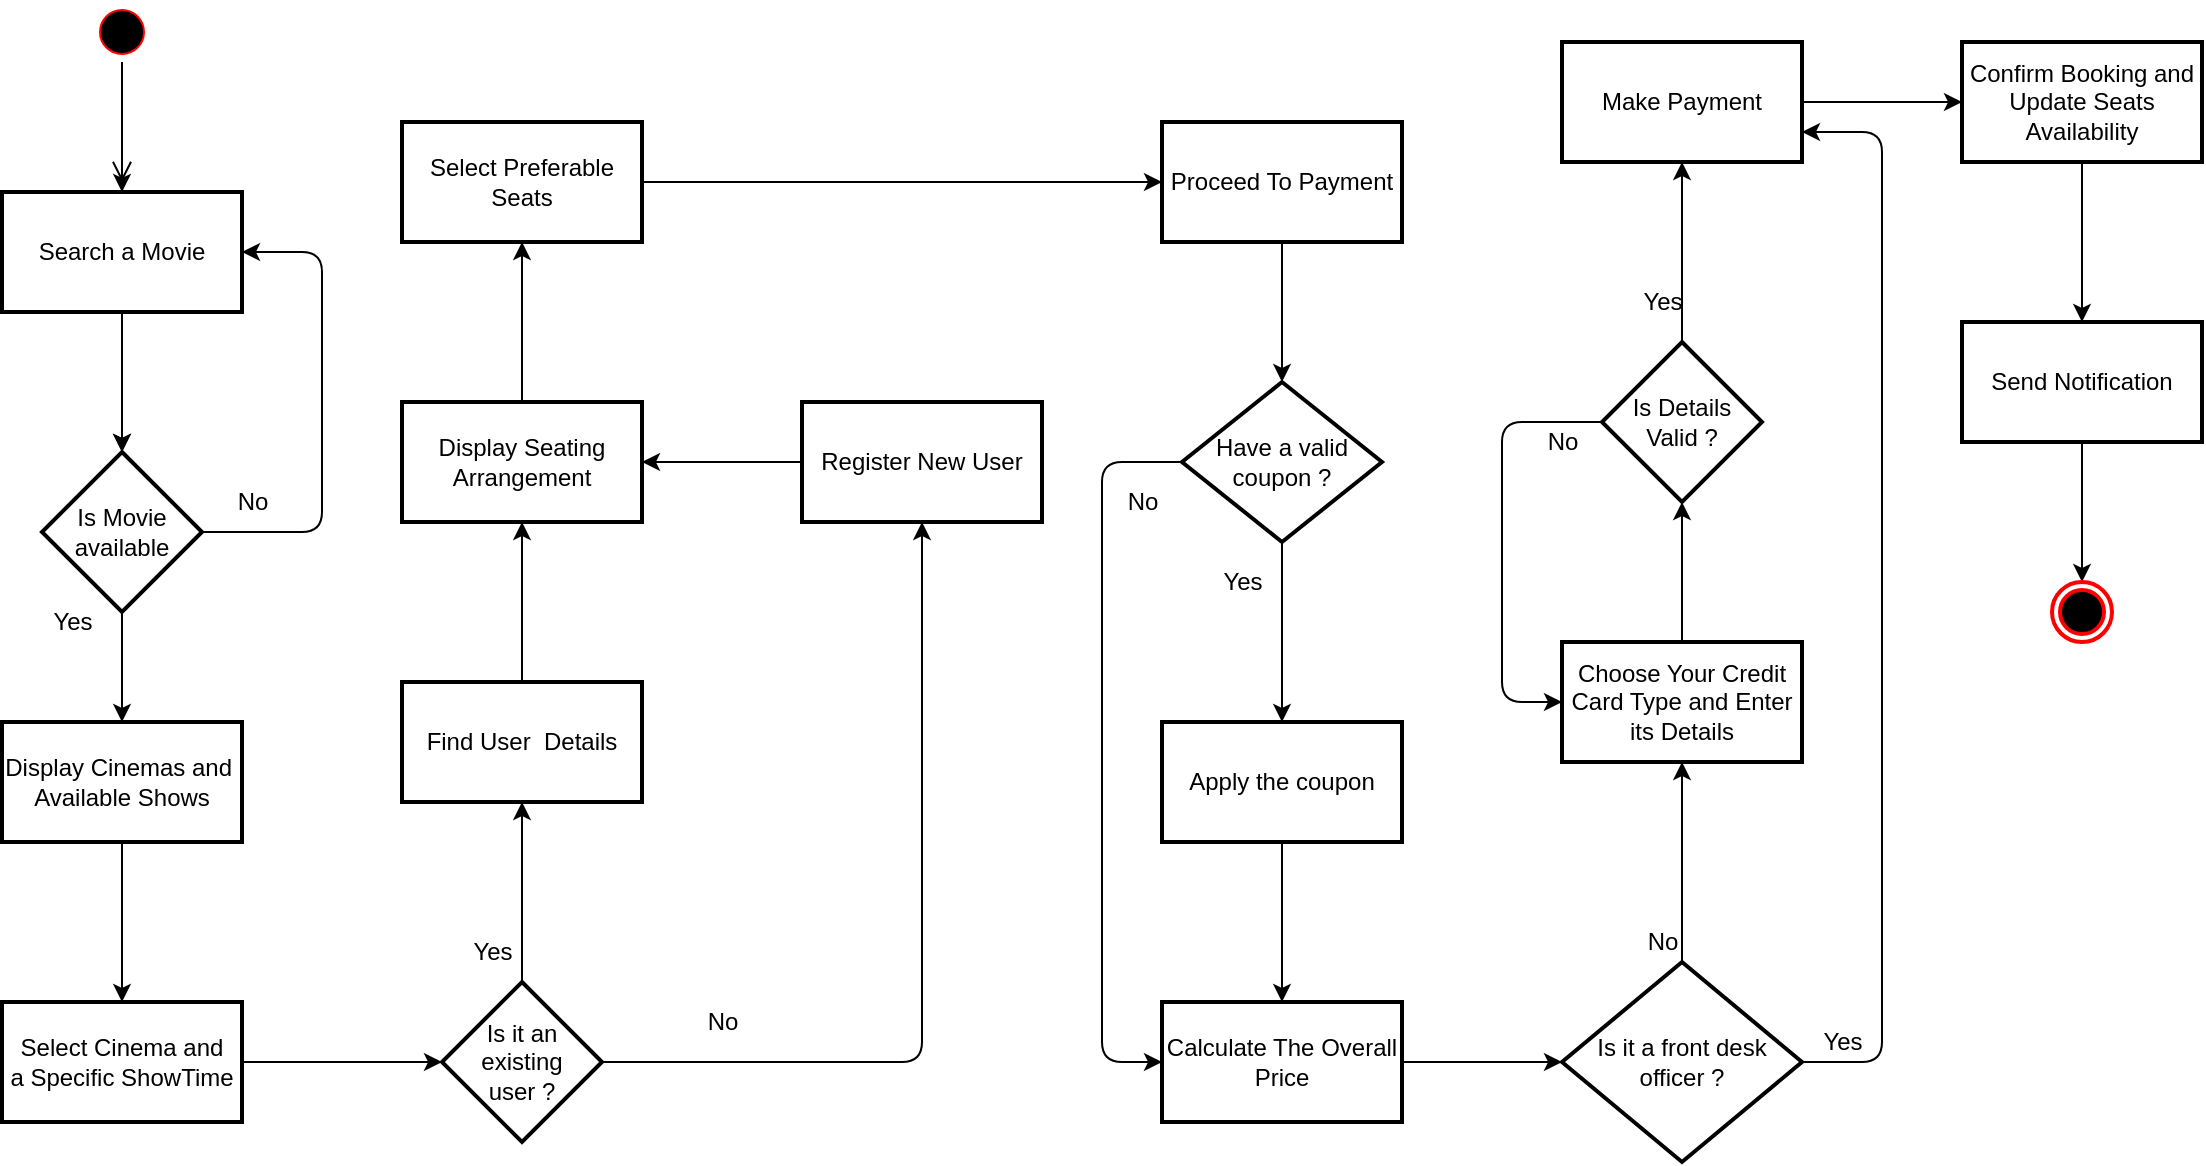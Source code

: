 <mxfile>
    <diagram id="-WBwG6A7755BwRSW-QRk" name="Page-1">
        <mxGraphModel dx="2554" dy="571" grid="1" gridSize="10" guides="1" tooltips="1" connect="1" arrows="1" fold="1" page="1" pageScale="1" pageWidth="1100" pageHeight="850" background="#FFFFFF" math="0" shadow="0">
            <root>
                <mxCell id="0"/>
                <mxCell id="1" parent="0"/>
                <mxCell id="7" value="" style="edgeStyle=none;html=1;" edge="1" parent="1" target="6">
                    <mxGeometry relative="1" as="geometry">
                        <mxPoint x="40" y="50" as="sourcePoint"/>
                    </mxGeometry>
                </mxCell>
                <mxCell id="3" value="" style="ellipse;html=1;shape=startState;fillColor=#000000;strokeColor=#ff0000;" vertex="1" parent="1">
                    <mxGeometry x="25" y="20" width="30" height="30" as="geometry"/>
                </mxCell>
                <mxCell id="4" value="" style="edgeStyle=orthogonalEdgeStyle;html=1;verticalAlign=bottom;endArrow=open;endSize=8;strokeColor=#000000;" edge="1" parent="1">
                    <mxGeometry relative="1" as="geometry">
                        <mxPoint x="40" y="110" as="targetPoint"/>
                        <mxPoint x="40" y="50" as="sourcePoint"/>
                    </mxGeometry>
                </mxCell>
                <mxCell id="9" value="" style="edgeStyle=none;html=1;fontColor=#000000;" edge="1" parent="1" source="6" target="8">
                    <mxGeometry relative="1" as="geometry"/>
                </mxCell>
                <mxCell id="10" style="edgeStyle=none;html=1;entryX=0.5;entryY=0;entryDx=0;entryDy=0;fontColor=#000000;strokeColor=#000000;" edge="1" parent="1" source="6" target="8">
                    <mxGeometry relative="1" as="geometry"/>
                </mxCell>
                <mxCell id="6" value="&lt;font color=&quot;#000000&quot;&gt;Search a Movie&lt;/font&gt;" style="whiteSpace=wrap;html=1;fillColor=#FFFFFF;strokeColor=#000000;strokeWidth=2;" vertex="1" parent="1">
                    <mxGeometry x="-20" y="115" width="120" height="60" as="geometry"/>
                </mxCell>
                <mxCell id="12" style="edgeStyle=none;html=1;exitX=1;exitY=0.5;exitDx=0;exitDy=0;strokeColor=#000000;fontColor=#000000;entryX=1;entryY=0.5;entryDx=0;entryDy=0;" edge="1" parent="1" source="8" target="6">
                    <mxGeometry relative="1" as="geometry">
                        <mxPoint x="165" y="130" as="targetPoint"/>
                        <Array as="points">
                            <mxPoint x="140" y="285"/>
                            <mxPoint x="140" y="145"/>
                        </Array>
                    </mxGeometry>
                </mxCell>
                <mxCell id="15" style="edgeStyle=none;html=1;exitX=0.5;exitY=1;exitDx=0;exitDy=0;strokeColor=#000000;fontColor=#000000;" edge="1" parent="1" source="8" target="14">
                    <mxGeometry relative="1" as="geometry"/>
                </mxCell>
                <mxCell id="8" value="&lt;font color=&quot;#000000&quot;&gt;Is Movie&lt;br&gt;available&lt;/font&gt;" style="rhombus;whiteSpace=wrap;html=1;fillColor=#FFFFFF;strokeColor=#000000;strokeWidth=2;" vertex="1" parent="1">
                    <mxGeometry y="245" width="80" height="80" as="geometry"/>
                </mxCell>
                <mxCell id="13" value="No" style="text;html=1;align=center;verticalAlign=middle;resizable=0;points=[];autosize=1;strokeColor=none;fillColor=none;fontColor=#000000;" vertex="1" parent="1">
                    <mxGeometry x="85" y="255" width="40" height="30" as="geometry"/>
                </mxCell>
                <mxCell id="18" value="" style="edgeStyle=none;html=1;strokeColor=#000000;fontColor=#000000;" edge="1" parent="1" source="14" target="17">
                    <mxGeometry relative="1" as="geometry"/>
                </mxCell>
                <mxCell id="14" value="Display Cinemas and&amp;nbsp;&lt;br&gt;Available Shows" style="whiteSpace=wrap;html=1;fillColor=#FFFFFF;strokeColor=#000000;strokeWidth=2;fontColor=#000000;" vertex="1" parent="1">
                    <mxGeometry x="-20" y="380" width="120" height="60" as="geometry"/>
                </mxCell>
                <mxCell id="16" value="Yes" style="text;html=1;align=center;verticalAlign=middle;resizable=0;points=[];autosize=1;strokeColor=none;fillColor=none;fontColor=#000000;" vertex="1" parent="1">
                    <mxGeometry x="-5" y="315" width="40" height="30" as="geometry"/>
                </mxCell>
                <mxCell id="20" value="" style="edgeStyle=none;html=1;strokeColor=#000000;fontColor=#000000;" edge="1" parent="1" source="17" target="19">
                    <mxGeometry relative="1" as="geometry"/>
                </mxCell>
                <mxCell id="17" value="Select Cinema and&lt;br&gt;a Specific ShowTime" style="whiteSpace=wrap;html=1;fillColor=#FFFFFF;strokeColor=#000000;fontColor=#000000;strokeWidth=2;" vertex="1" parent="1">
                    <mxGeometry x="-20" y="520" width="120" height="60" as="geometry"/>
                </mxCell>
                <mxCell id="22" value="" style="edgeStyle=none;html=1;strokeColor=#000000;fontColor=#000000;" edge="1" parent="1" source="19" target="21">
                    <mxGeometry relative="1" as="geometry"/>
                </mxCell>
                <mxCell id="28" style="edgeStyle=none;html=1;exitX=1;exitY=0.5;exitDx=0;exitDy=0;strokeColor=#000000;fontColor=#000000;entryX=0.5;entryY=1;entryDx=0;entryDy=0;" edge="1" parent="1" source="19" target="29">
                    <mxGeometry relative="1" as="geometry">
                        <mxPoint x="400" y="320" as="targetPoint"/>
                        <Array as="points">
                            <mxPoint x="440" y="550"/>
                        </Array>
                    </mxGeometry>
                </mxCell>
                <mxCell id="19" value="Is it an existing &lt;br&gt;user ?" style="rhombus;whiteSpace=wrap;html=1;fillColor=#FFFFFF;strokeColor=#000000;fontColor=#000000;strokeWidth=2;" vertex="1" parent="1">
                    <mxGeometry x="200" y="510" width="80" height="80" as="geometry"/>
                </mxCell>
                <mxCell id="25" value="" style="edgeStyle=none;html=1;strokeColor=#000000;fontColor=#000000;" edge="1" parent="1" source="21" target="24">
                    <mxGeometry relative="1" as="geometry"/>
                </mxCell>
                <mxCell id="21" value="Find User&amp;nbsp; Details" style="whiteSpace=wrap;html=1;fillColor=#FFFFFF;strokeColor=#000000;fontColor=#000000;strokeWidth=2;" vertex="1" parent="1">
                    <mxGeometry x="180" y="360" width="120" height="60" as="geometry"/>
                </mxCell>
                <mxCell id="23" value="Yes" style="text;html=1;align=center;verticalAlign=middle;resizable=0;points=[];autosize=1;strokeColor=none;fillColor=none;fontColor=#000000;" vertex="1" parent="1">
                    <mxGeometry x="205" y="480" width="40" height="30" as="geometry"/>
                </mxCell>
                <mxCell id="33" value="" style="edgeStyle=none;html=1;strokeColor=#000000;fontColor=#000000;" edge="1" parent="1" source="24" target="32">
                    <mxGeometry relative="1" as="geometry"/>
                </mxCell>
                <mxCell id="24" value="Display Seating Arrangement" style="whiteSpace=wrap;html=1;fillColor=#FFFFFF;strokeColor=#000000;fontColor=#000000;strokeWidth=2;" vertex="1" parent="1">
                    <mxGeometry x="180" y="220" width="120" height="60" as="geometry"/>
                </mxCell>
                <mxCell id="30" style="edgeStyle=none;html=1;exitX=0;exitY=0.5;exitDx=0;exitDy=0;entryX=1;entryY=0.5;entryDx=0;entryDy=0;strokeColor=#000000;fontColor=#000000;" edge="1" parent="1" source="29" target="24">
                    <mxGeometry relative="1" as="geometry"/>
                </mxCell>
                <mxCell id="29" value="Register New User" style="whiteSpace=wrap;html=1;fillColor=#FFFFFF;strokeColor=#000000;fontColor=#000000;strokeWidth=2;" vertex="1" parent="1">
                    <mxGeometry x="380" y="220" width="120" height="60" as="geometry"/>
                </mxCell>
                <mxCell id="31" value="No" style="text;html=1;align=center;verticalAlign=middle;resizable=0;points=[];autosize=1;strokeColor=none;fillColor=none;fontColor=#000000;" vertex="1" parent="1">
                    <mxGeometry x="320" y="515" width="40" height="30" as="geometry"/>
                </mxCell>
                <mxCell id="35" value="" style="edgeStyle=none;html=1;strokeColor=#000000;fontColor=#000000;" edge="1" parent="1" source="32" target="34">
                    <mxGeometry relative="1" as="geometry"/>
                </mxCell>
                <mxCell id="32" value="Select Preferable Seats" style="whiteSpace=wrap;html=1;fillColor=#FFFFFF;strokeColor=#000000;fontColor=#000000;strokeWidth=2;" vertex="1" parent="1">
                    <mxGeometry x="180" y="80" width="120" height="60" as="geometry"/>
                </mxCell>
                <mxCell id="37" value="" style="edgeStyle=none;html=1;strokeColor=#000000;fontColor=#000000;" edge="1" parent="1" source="34" target="36">
                    <mxGeometry relative="1" as="geometry"/>
                </mxCell>
                <mxCell id="34" value="Proceed To Payment" style="whiteSpace=wrap;html=1;fillColor=#FFFFFF;strokeColor=#000000;fontColor=#000000;strokeWidth=2;" vertex="1" parent="1">
                    <mxGeometry x="560" y="80" width="120" height="60" as="geometry"/>
                </mxCell>
                <mxCell id="39" value="" style="edgeStyle=none;html=1;strokeColor=#000000;fontColor=#000000;" edge="1" parent="1" source="36" target="38">
                    <mxGeometry relative="1" as="geometry"/>
                </mxCell>
                <mxCell id="45" style="edgeStyle=none;html=1;exitX=0;exitY=0.5;exitDx=0;exitDy=0;strokeColor=#000000;fontColor=#000000;entryX=0;entryY=0.5;entryDx=0;entryDy=0;" edge="1" parent="1" source="36" target="41">
                    <mxGeometry relative="1" as="geometry">
                        <mxPoint x="510" y="560.8" as="targetPoint"/>
                        <Array as="points">
                            <mxPoint x="530" y="250"/>
                            <mxPoint x="530" y="550"/>
                        </Array>
                    </mxGeometry>
                </mxCell>
                <mxCell id="36" value="Have a valid coupon ?" style="rhombus;whiteSpace=wrap;html=1;fillColor=#FFFFFF;strokeColor=#000000;fontColor=#000000;strokeWidth=2;" vertex="1" parent="1">
                    <mxGeometry x="570" y="210" width="100" height="80" as="geometry"/>
                </mxCell>
                <mxCell id="42" value="" style="edgeStyle=none;html=1;strokeColor=#000000;fontColor=#000000;" edge="1" parent="1" source="38" target="41">
                    <mxGeometry relative="1" as="geometry"/>
                </mxCell>
                <mxCell id="38" value="Apply the coupon" style="whiteSpace=wrap;html=1;fillColor=#FFFFFF;strokeColor=#000000;fontColor=#000000;strokeWidth=2;" vertex="1" parent="1">
                    <mxGeometry x="560" y="380" width="120" height="60" as="geometry"/>
                </mxCell>
                <mxCell id="40" value="Yes" style="text;html=1;align=center;verticalAlign=middle;resizable=0;points=[];autosize=1;strokeColor=none;fillColor=none;fontColor=#000000;" vertex="1" parent="1">
                    <mxGeometry x="580" y="295" width="40" height="30" as="geometry"/>
                </mxCell>
                <mxCell id="48" value="" style="edgeStyle=none;html=1;strokeColor=#000000;fontColor=#000000;" edge="1" parent="1" source="41" target="47">
                    <mxGeometry relative="1" as="geometry"/>
                </mxCell>
                <mxCell id="41" value="Calculate The Overall Price" style="whiteSpace=wrap;html=1;fillColor=#FFFFFF;strokeColor=#000000;fontColor=#000000;strokeWidth=2;" vertex="1" parent="1">
                    <mxGeometry x="560" y="520" width="120" height="60" as="geometry"/>
                </mxCell>
                <mxCell id="46" value="No" style="text;html=1;align=center;verticalAlign=middle;resizable=0;points=[];autosize=1;strokeColor=none;fillColor=none;fontColor=#000000;" vertex="1" parent="1">
                    <mxGeometry x="530" y="255" width="40" height="30" as="geometry"/>
                </mxCell>
                <mxCell id="50" value="" style="edgeStyle=none;html=1;strokeColor=#000000;fontColor=#000000;" edge="1" parent="1" source="47" target="49">
                    <mxGeometry relative="1" as="geometry"/>
                </mxCell>
                <mxCell id="47" value="Is it a front desk officer ?" style="rhombus;whiteSpace=wrap;html=1;fillColor=#FFFFFF;strokeColor=#000000;fontColor=#000000;strokeWidth=2;" vertex="1" parent="1">
                    <mxGeometry x="760" y="500" width="120" height="100" as="geometry"/>
                </mxCell>
                <mxCell id="53" value="" style="edgeStyle=none;html=1;strokeColor=#000000;fontColor=#000000;" edge="1" parent="1" source="49" target="52">
                    <mxGeometry relative="1" as="geometry"/>
                </mxCell>
                <mxCell id="59" style="edgeStyle=none;html=1;strokeColor=#000000;fontColor=#000000;entryX=1;entryY=0.75;entryDx=0;entryDy=0;exitX=1;exitY=0.5;exitDx=0;exitDy=0;" edge="1" parent="1" source="47" target="56">
                    <mxGeometry relative="1" as="geometry">
                        <mxPoint x="940" y="80" as="targetPoint"/>
                        <mxPoint x="920" y="550" as="sourcePoint"/>
                        <Array as="points">
                            <mxPoint x="920" y="550"/>
                            <mxPoint x="920" y="85"/>
                        </Array>
                    </mxGeometry>
                </mxCell>
                <mxCell id="49" value="Choose Your Credit Card Type and Enter its Details" style="whiteSpace=wrap;html=1;fillColor=#FFFFFF;strokeColor=#000000;fontColor=#000000;strokeWidth=2;" vertex="1" parent="1">
                    <mxGeometry x="760" y="340" width="120" height="60" as="geometry"/>
                </mxCell>
                <mxCell id="51" value="No" style="text;html=1;align=center;verticalAlign=middle;resizable=0;points=[];autosize=1;strokeColor=none;fillColor=none;fontColor=#000000;" vertex="1" parent="1">
                    <mxGeometry x="790" y="475" width="40" height="30" as="geometry"/>
                </mxCell>
                <mxCell id="54" style="edgeStyle=none;html=1;exitX=0;exitY=0.5;exitDx=0;exitDy=0;strokeColor=#000000;fontColor=#000000;entryX=0;entryY=0.5;entryDx=0;entryDy=0;" edge="1" parent="1" source="52" target="49">
                    <mxGeometry relative="1" as="geometry">
                        <mxPoint x="710" y="390" as="targetPoint"/>
                        <Array as="points">
                            <mxPoint x="730" y="230"/>
                            <mxPoint x="730" y="370"/>
                        </Array>
                    </mxGeometry>
                </mxCell>
                <mxCell id="57" value="" style="edgeStyle=none;html=1;strokeColor=#000000;fontColor=#000000;" edge="1" parent="1" source="52" target="56">
                    <mxGeometry relative="1" as="geometry"/>
                </mxCell>
                <mxCell id="52" value="Is Details Valid ?" style="rhombus;whiteSpace=wrap;html=1;fillColor=#FFFFFF;strokeColor=#000000;fontColor=#000000;strokeWidth=2;" vertex="1" parent="1">
                    <mxGeometry x="780" y="190" width="80" height="80" as="geometry"/>
                </mxCell>
                <mxCell id="55" value="No" style="text;html=1;align=center;verticalAlign=middle;resizable=0;points=[];autosize=1;strokeColor=none;fillColor=none;fontColor=#000000;" vertex="1" parent="1">
                    <mxGeometry x="740" y="225" width="40" height="30" as="geometry"/>
                </mxCell>
                <mxCell id="62" value="" style="edgeStyle=none;html=1;strokeColor=#000000;fontColor=#000000;" edge="1" parent="1" source="56" target="61">
                    <mxGeometry relative="1" as="geometry"/>
                </mxCell>
                <mxCell id="56" value="Make Payment" style="whiteSpace=wrap;html=1;fillColor=#FFFFFF;strokeColor=#000000;fontColor=#000000;strokeWidth=2;" vertex="1" parent="1">
                    <mxGeometry x="760" y="40" width="120" height="60" as="geometry"/>
                </mxCell>
                <mxCell id="58" value="Yes" style="text;html=1;align=center;verticalAlign=middle;resizable=0;points=[];autosize=1;strokeColor=none;fillColor=none;fontColor=#000000;" vertex="1" parent="1">
                    <mxGeometry x="790" y="155" width="40" height="30" as="geometry"/>
                </mxCell>
                <mxCell id="60" value="Yes" style="text;html=1;align=center;verticalAlign=middle;resizable=0;points=[];autosize=1;strokeColor=none;fillColor=none;fontColor=#000000;" vertex="1" parent="1">
                    <mxGeometry x="880" y="525" width="40" height="30" as="geometry"/>
                </mxCell>
                <mxCell id="65" value="" style="edgeStyle=none;html=1;strokeColor=#000000;fontColor=#000000;" edge="1" parent="1" source="61" target="64">
                    <mxGeometry relative="1" as="geometry"/>
                </mxCell>
                <mxCell id="61" value="Confirm Booking and Update Seats Availability" style="whiteSpace=wrap;html=1;fillColor=#FFFFFF;strokeColor=#000000;fontColor=#000000;strokeWidth=2;" vertex="1" parent="1">
                    <mxGeometry x="960" y="40" width="120" height="60" as="geometry"/>
                </mxCell>
                <mxCell id="67" style="edgeStyle=none;html=1;exitX=0.5;exitY=1;exitDx=0;exitDy=0;entryX=0.5;entryY=0;entryDx=0;entryDy=0;strokeColor=#000000;fontColor=#000000;" edge="1" parent="1" source="64" target="66">
                    <mxGeometry relative="1" as="geometry"/>
                </mxCell>
                <mxCell id="64" value="Send Notification" style="whiteSpace=wrap;html=1;fillColor=#FFFFFF;strokeColor=#000000;fontColor=#000000;strokeWidth=2;" vertex="1" parent="1">
                    <mxGeometry x="960" y="180" width="120" height="60" as="geometry"/>
                </mxCell>
                <mxCell id="66" value="" style="ellipse;html=1;shape=endState;fillColor=#000000;strokeColor=#ff0000;strokeWidth=2;fontColor=#000000;" vertex="1" parent="1">
                    <mxGeometry x="1005" y="310" width="30" height="30" as="geometry"/>
                </mxCell>
            </root>
        </mxGraphModel>
    </diagram>
</mxfile>